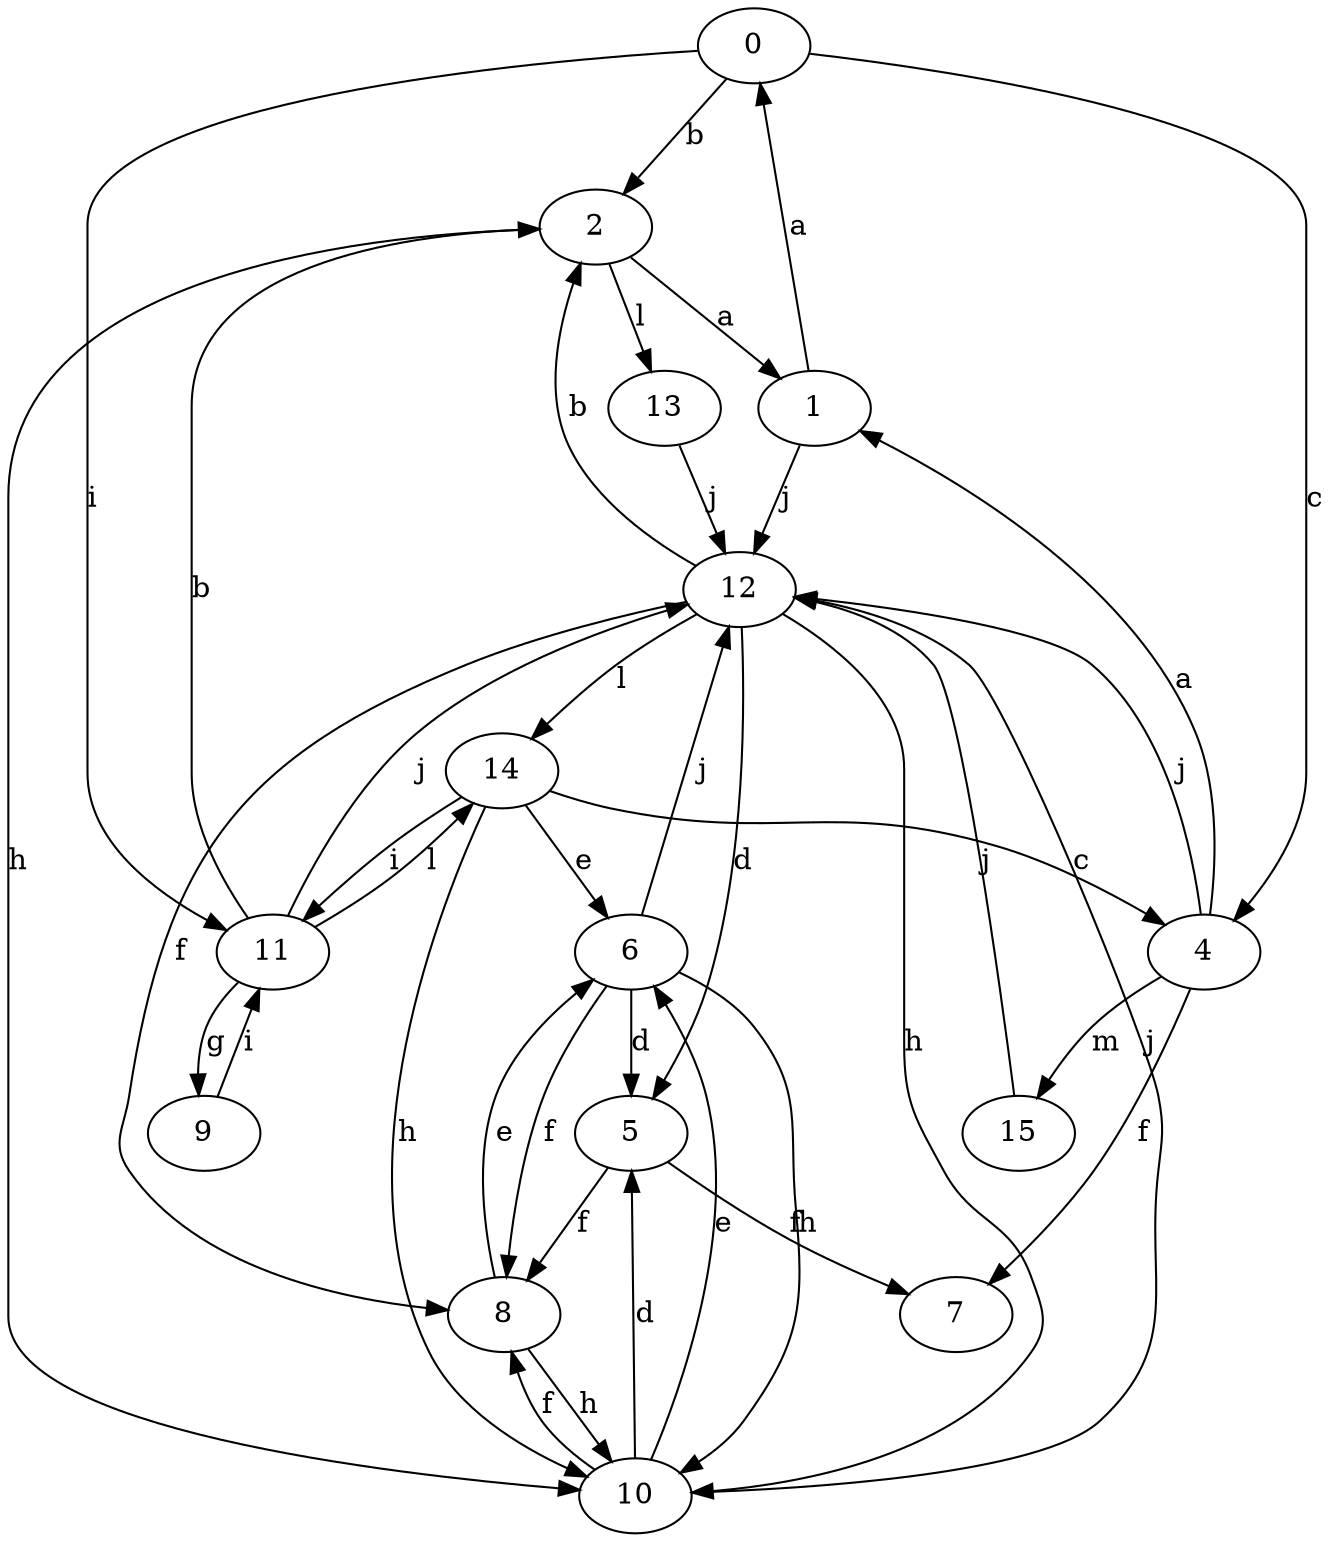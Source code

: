 strict digraph  {
0;
1;
2;
4;
5;
6;
7;
8;
9;
10;
11;
12;
13;
14;
15;
0 -> 2  [label=b];
0 -> 4  [label=c];
0 -> 11  [label=i];
1 -> 0  [label=a];
1 -> 12  [label=j];
2 -> 1  [label=a];
2 -> 10  [label=h];
2 -> 13  [label=l];
4 -> 1  [label=a];
4 -> 7  [label=f];
4 -> 12  [label=j];
4 -> 15  [label=m];
5 -> 7  [label=f];
5 -> 8  [label=f];
6 -> 5  [label=d];
6 -> 8  [label=f];
6 -> 10  [label=h];
6 -> 12  [label=j];
8 -> 6  [label=e];
8 -> 10  [label=h];
9 -> 11  [label=i];
10 -> 5  [label=d];
10 -> 6  [label=e];
10 -> 8  [label=f];
10 -> 12  [label=j];
11 -> 2  [label=b];
11 -> 9  [label=g];
11 -> 12  [label=j];
11 -> 14  [label=l];
12 -> 2  [label=b];
12 -> 5  [label=d];
12 -> 8  [label=f];
12 -> 10  [label=h];
12 -> 14  [label=l];
13 -> 12  [label=j];
14 -> 4  [label=c];
14 -> 6  [label=e];
14 -> 10  [label=h];
14 -> 11  [label=i];
15 -> 12  [label=j];
}
